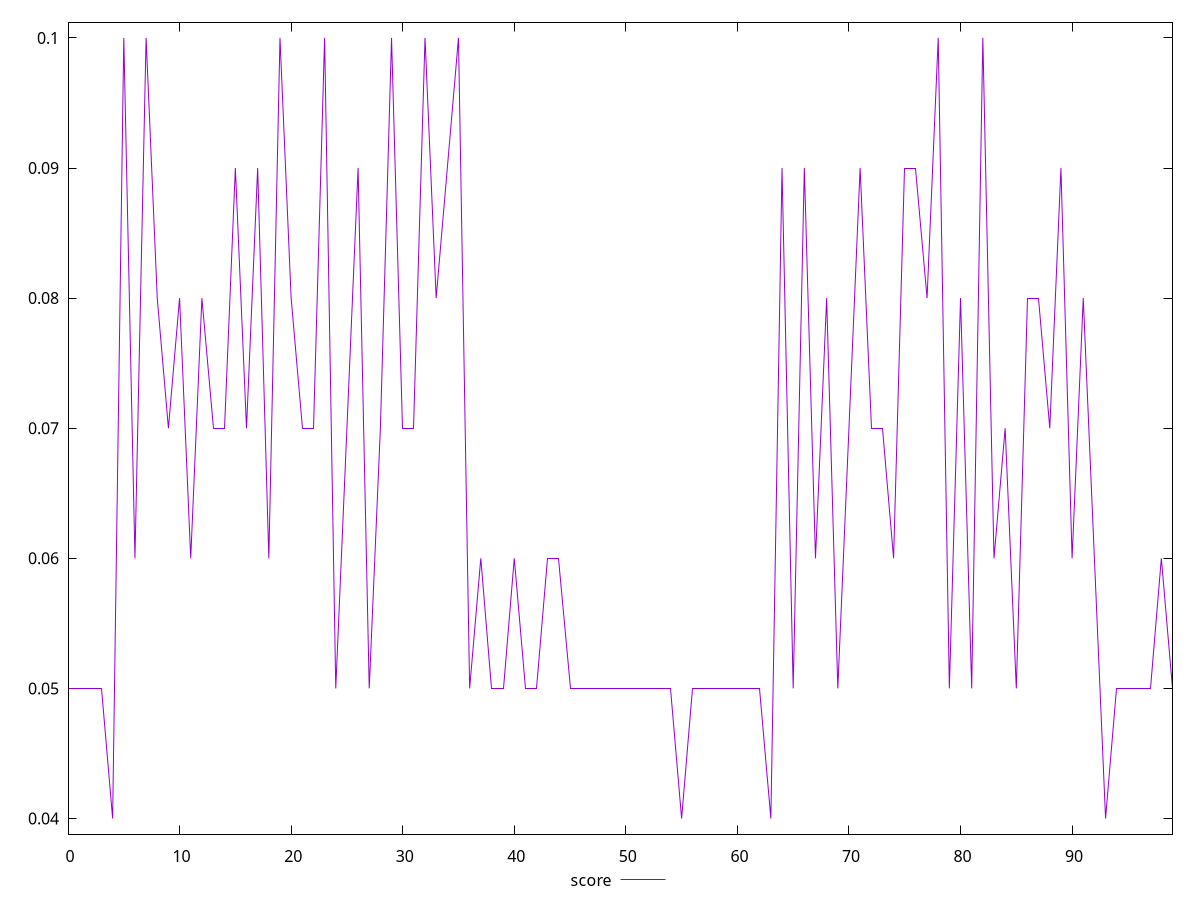 reset

$score <<EOF
0 0.05
1 0.05
2 0.05
3 0.05
4 0.04
5 0.1
6 0.06
7 0.1
8 0.08
9 0.07
10 0.08
11 0.06
12 0.08
13 0.07
14 0.07
15 0.09
16 0.07
17 0.09
18 0.06
19 0.1
20 0.08
21 0.07
22 0.07
23 0.1
24 0.05
25 0.07
26 0.09
27 0.05
28 0.07
29 0.1
30 0.07
31 0.07
32 0.1
33 0.08
34 0.09
35 0.1
36 0.05
37 0.06
38 0.05
39 0.05
40 0.06
41 0.05
42 0.05
43 0.06
44 0.06
45 0.05
46 0.05
47 0.05
48 0.05
49 0.05
50 0.05
51 0.05
52 0.05
53 0.05
54 0.05
55 0.04
56 0.05
57 0.05
58 0.05
59 0.05
60 0.05
61 0.05
62 0.05
63 0.04
64 0.09
65 0.05
66 0.09
67 0.06
68 0.08
69 0.05
70 0.07
71 0.09
72 0.07
73 0.07
74 0.06
75 0.09
76 0.09
77 0.08
78 0.1
79 0.05
80 0.08
81 0.05
82 0.1
83 0.06
84 0.07
85 0.05
86 0.08
87 0.08
88 0.07
89 0.09
90 0.06
91 0.08
92 0.06
93 0.04
94 0.05
95 0.05
96 0.05
97 0.05
98 0.06
99 0.05
EOF

set key outside below
set xrange [0:99]
set yrange [0.0388:0.10120000000000001]
set trange [0.0388:0.10120000000000001]
set terminal svg size 640, 500 enhanced background rgb 'white'
set output "reprap/interactive/samples/pages+cached+noexternal+nomedia+nocss+nojs/score/values.svg"

plot $score title "score" with line

reset
